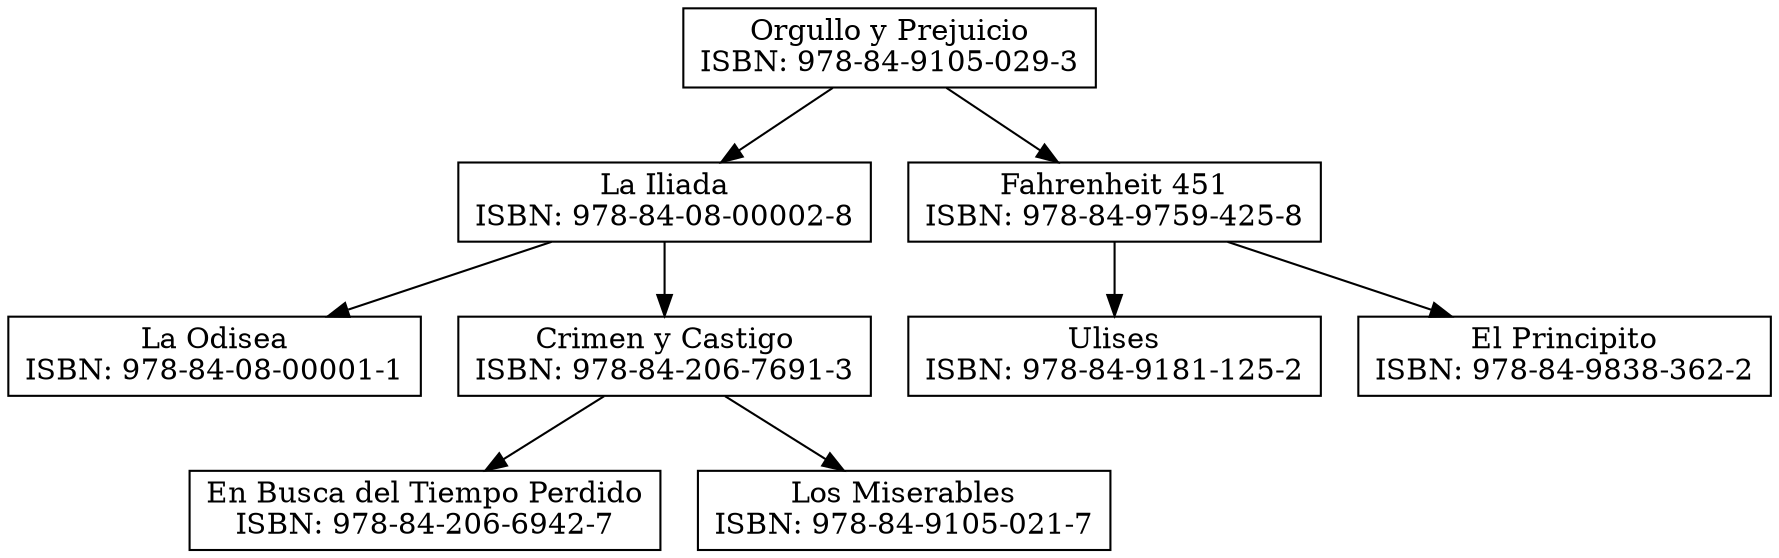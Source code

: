 digraph G {
    node [shape=box];
    "Orgullo y Prejuicio" [label="Orgullo y Prejuicio\nISBN: 978-84-9105-029-3"];
    "Orgullo y Prejuicio" -> "La Iliada";
    "La Iliada" [label="La Iliada\nISBN: 978-84-08-00002-8"];
    "La Iliada" -> "La Odisea";
    "La Odisea" [label="La Odisea\nISBN: 978-84-08-00001-1"];
    "La Iliada" -> "Crimen y Castigo";
    "Crimen y Castigo" [label="Crimen y Castigo\nISBN: 978-84-206-7691-3"];
    "Crimen y Castigo" -> "En Busca del Tiempo Perdido";
    "En Busca del Tiempo Perdido" [label="En Busca del Tiempo Perdido\nISBN: 978-84-206-6942-7"];
    "Crimen y Castigo" -> "Los Miserables";
    "Los Miserables" [label="Los Miserables\nISBN: 978-84-9105-021-7"];
    "Orgullo y Prejuicio" -> "Fahrenheit 451";
    "Fahrenheit 451" [label="Fahrenheit 451\nISBN: 978-84-9759-425-8"];
    "Fahrenheit 451" -> "Ulises";
    "Ulises" [label="Ulises\nISBN: 978-84-9181-125-2"];
    "Fahrenheit 451" -> "El Principito";
    "El Principito" [label="El Principito\nISBN: 978-84-9838-362-2"];
}
